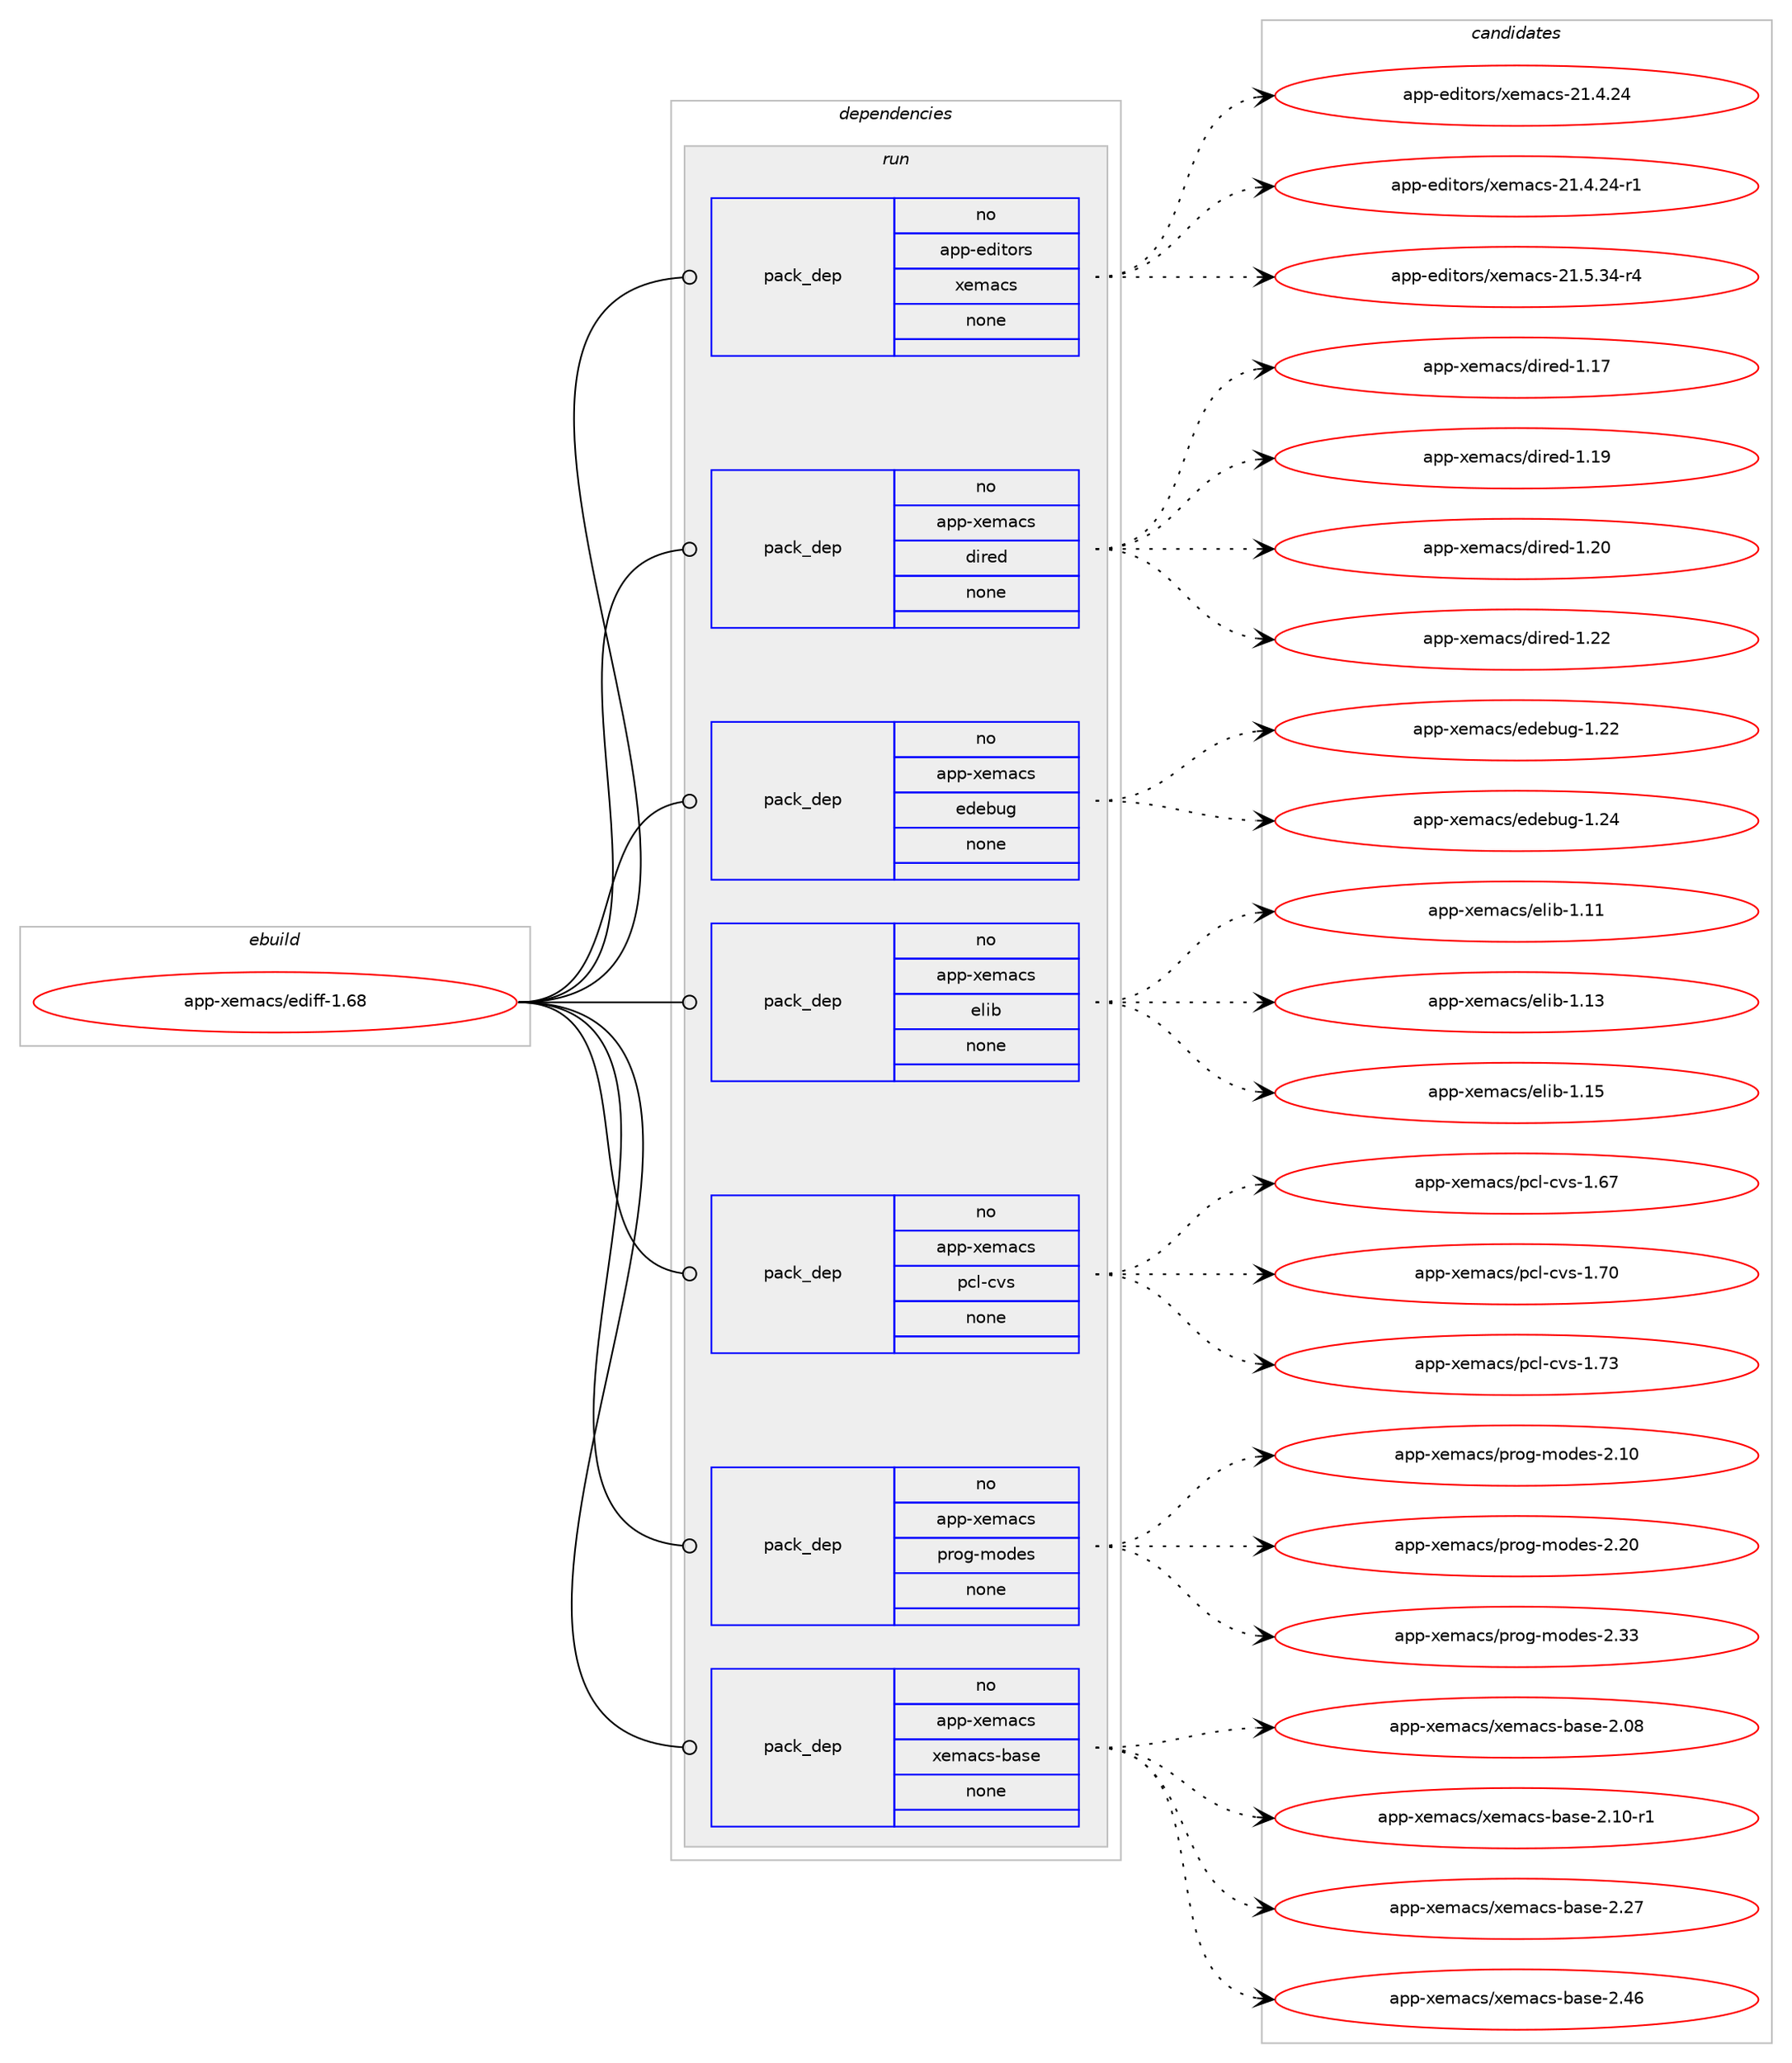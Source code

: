 digraph prolog {

# *************
# Graph options
# *************

newrank=true;
concentrate=true;
compound=true;
graph [rankdir=LR,fontname=Helvetica,fontsize=10,ranksep=1.5];#, ranksep=2.5, nodesep=0.2];
edge  [arrowhead=vee];
node  [fontname=Helvetica,fontsize=10];

# **********
# The ebuild
# **********

subgraph cluster_leftcol {
color=gray;
rank=same;
label=<<i>ebuild</i>>;
id [label="app-xemacs/ediff-1.68", color=red, width=4, href="../app-xemacs/ediff-1.68.svg"];
}

# ****************
# The dependencies
# ****************

subgraph cluster_midcol {
color=gray;
label=<<i>dependencies</i>>;
subgraph cluster_compile {
fillcolor="#eeeeee";
style=filled;
label=<<i>compile</i>>;
}
subgraph cluster_compileandrun {
fillcolor="#eeeeee";
style=filled;
label=<<i>compile and run</i>>;
}
subgraph cluster_run {
fillcolor="#eeeeee";
style=filled;
label=<<i>run</i>>;
subgraph pack937939 {
dependency1315221 [label=<<TABLE BORDER="0" CELLBORDER="1" CELLSPACING="0" CELLPADDING="4" WIDTH="220"><TR><TD ROWSPAN="6" CELLPADDING="30">pack_dep</TD></TR><TR><TD WIDTH="110">no</TD></TR><TR><TD>app-editors</TD></TR><TR><TD>xemacs</TD></TR><TR><TD>none</TD></TR><TR><TD></TD></TR></TABLE>>, shape=none, color=blue];
}
id:e -> dependency1315221:w [weight=20,style="solid",arrowhead="odot"];
subgraph pack937940 {
dependency1315222 [label=<<TABLE BORDER="0" CELLBORDER="1" CELLSPACING="0" CELLPADDING="4" WIDTH="220"><TR><TD ROWSPAN="6" CELLPADDING="30">pack_dep</TD></TR><TR><TD WIDTH="110">no</TD></TR><TR><TD>app-xemacs</TD></TR><TR><TD>dired</TD></TR><TR><TD>none</TD></TR><TR><TD></TD></TR></TABLE>>, shape=none, color=blue];
}
id:e -> dependency1315222:w [weight=20,style="solid",arrowhead="odot"];
subgraph pack937941 {
dependency1315223 [label=<<TABLE BORDER="0" CELLBORDER="1" CELLSPACING="0" CELLPADDING="4" WIDTH="220"><TR><TD ROWSPAN="6" CELLPADDING="30">pack_dep</TD></TR><TR><TD WIDTH="110">no</TD></TR><TR><TD>app-xemacs</TD></TR><TR><TD>edebug</TD></TR><TR><TD>none</TD></TR><TR><TD></TD></TR></TABLE>>, shape=none, color=blue];
}
id:e -> dependency1315223:w [weight=20,style="solid",arrowhead="odot"];
subgraph pack937942 {
dependency1315224 [label=<<TABLE BORDER="0" CELLBORDER="1" CELLSPACING="0" CELLPADDING="4" WIDTH="220"><TR><TD ROWSPAN="6" CELLPADDING="30">pack_dep</TD></TR><TR><TD WIDTH="110">no</TD></TR><TR><TD>app-xemacs</TD></TR><TR><TD>elib</TD></TR><TR><TD>none</TD></TR><TR><TD></TD></TR></TABLE>>, shape=none, color=blue];
}
id:e -> dependency1315224:w [weight=20,style="solid",arrowhead="odot"];
subgraph pack937943 {
dependency1315225 [label=<<TABLE BORDER="0" CELLBORDER="1" CELLSPACING="0" CELLPADDING="4" WIDTH="220"><TR><TD ROWSPAN="6" CELLPADDING="30">pack_dep</TD></TR><TR><TD WIDTH="110">no</TD></TR><TR><TD>app-xemacs</TD></TR><TR><TD>pcl-cvs</TD></TR><TR><TD>none</TD></TR><TR><TD></TD></TR></TABLE>>, shape=none, color=blue];
}
id:e -> dependency1315225:w [weight=20,style="solid",arrowhead="odot"];
subgraph pack937944 {
dependency1315226 [label=<<TABLE BORDER="0" CELLBORDER="1" CELLSPACING="0" CELLPADDING="4" WIDTH="220"><TR><TD ROWSPAN="6" CELLPADDING="30">pack_dep</TD></TR><TR><TD WIDTH="110">no</TD></TR><TR><TD>app-xemacs</TD></TR><TR><TD>prog-modes</TD></TR><TR><TD>none</TD></TR><TR><TD></TD></TR></TABLE>>, shape=none, color=blue];
}
id:e -> dependency1315226:w [weight=20,style="solid",arrowhead="odot"];
subgraph pack937945 {
dependency1315227 [label=<<TABLE BORDER="0" CELLBORDER="1" CELLSPACING="0" CELLPADDING="4" WIDTH="220"><TR><TD ROWSPAN="6" CELLPADDING="30">pack_dep</TD></TR><TR><TD WIDTH="110">no</TD></TR><TR><TD>app-xemacs</TD></TR><TR><TD>xemacs-base</TD></TR><TR><TD>none</TD></TR><TR><TD></TD></TR></TABLE>>, shape=none, color=blue];
}
id:e -> dependency1315227:w [weight=20,style="solid",arrowhead="odot"];
}
}

# **************
# The candidates
# **************

subgraph cluster_choices {
rank=same;
color=gray;
label=<<i>candidates</i>>;

subgraph choice937939 {
color=black;
nodesep=1;
choice97112112451011001051161111141154712010110997991154550494652465052 [label="app-editors/xemacs-21.4.24", color=red, width=4,href="../app-editors/xemacs-21.4.24.svg"];
choice971121124510110010511611111411547120101109979911545504946524650524511449 [label="app-editors/xemacs-21.4.24-r1", color=red, width=4,href="../app-editors/xemacs-21.4.24-r1.svg"];
choice971121124510110010511611111411547120101109979911545504946534651524511452 [label="app-editors/xemacs-21.5.34-r4", color=red, width=4,href="../app-editors/xemacs-21.5.34-r4.svg"];
dependency1315221:e -> choice97112112451011001051161111141154712010110997991154550494652465052:w [style=dotted,weight="100"];
dependency1315221:e -> choice971121124510110010511611111411547120101109979911545504946524650524511449:w [style=dotted,weight="100"];
dependency1315221:e -> choice971121124510110010511611111411547120101109979911545504946534651524511452:w [style=dotted,weight="100"];
}
subgraph choice937940 {
color=black;
nodesep=1;
choice97112112451201011099799115471001051141011004549464955 [label="app-xemacs/dired-1.17", color=red, width=4,href="../app-xemacs/dired-1.17.svg"];
choice97112112451201011099799115471001051141011004549464957 [label="app-xemacs/dired-1.19", color=red, width=4,href="../app-xemacs/dired-1.19.svg"];
choice97112112451201011099799115471001051141011004549465048 [label="app-xemacs/dired-1.20", color=red, width=4,href="../app-xemacs/dired-1.20.svg"];
choice97112112451201011099799115471001051141011004549465050 [label="app-xemacs/dired-1.22", color=red, width=4,href="../app-xemacs/dired-1.22.svg"];
dependency1315222:e -> choice97112112451201011099799115471001051141011004549464955:w [style=dotted,weight="100"];
dependency1315222:e -> choice97112112451201011099799115471001051141011004549464957:w [style=dotted,weight="100"];
dependency1315222:e -> choice97112112451201011099799115471001051141011004549465048:w [style=dotted,weight="100"];
dependency1315222:e -> choice97112112451201011099799115471001051141011004549465050:w [style=dotted,weight="100"];
}
subgraph choice937941 {
color=black;
nodesep=1;
choice9711211245120101109979911547101100101981171034549465050 [label="app-xemacs/edebug-1.22", color=red, width=4,href="../app-xemacs/edebug-1.22.svg"];
choice9711211245120101109979911547101100101981171034549465052 [label="app-xemacs/edebug-1.24", color=red, width=4,href="../app-xemacs/edebug-1.24.svg"];
dependency1315223:e -> choice9711211245120101109979911547101100101981171034549465050:w [style=dotted,weight="100"];
dependency1315223:e -> choice9711211245120101109979911547101100101981171034549465052:w [style=dotted,weight="100"];
}
subgraph choice937942 {
color=black;
nodesep=1;
choice9711211245120101109979911547101108105984549464949 [label="app-xemacs/elib-1.11", color=red, width=4,href="../app-xemacs/elib-1.11.svg"];
choice9711211245120101109979911547101108105984549464951 [label="app-xemacs/elib-1.13", color=red, width=4,href="../app-xemacs/elib-1.13.svg"];
choice9711211245120101109979911547101108105984549464953 [label="app-xemacs/elib-1.15", color=red, width=4,href="../app-xemacs/elib-1.15.svg"];
dependency1315224:e -> choice9711211245120101109979911547101108105984549464949:w [style=dotted,weight="100"];
dependency1315224:e -> choice9711211245120101109979911547101108105984549464951:w [style=dotted,weight="100"];
dependency1315224:e -> choice9711211245120101109979911547101108105984549464953:w [style=dotted,weight="100"];
}
subgraph choice937943 {
color=black;
nodesep=1;
choice97112112451201011099799115471129910845991181154549465455 [label="app-xemacs/pcl-cvs-1.67", color=red, width=4,href="../app-xemacs/pcl-cvs-1.67.svg"];
choice97112112451201011099799115471129910845991181154549465548 [label="app-xemacs/pcl-cvs-1.70", color=red, width=4,href="../app-xemacs/pcl-cvs-1.70.svg"];
choice97112112451201011099799115471129910845991181154549465551 [label="app-xemacs/pcl-cvs-1.73", color=red, width=4,href="../app-xemacs/pcl-cvs-1.73.svg"];
dependency1315225:e -> choice97112112451201011099799115471129910845991181154549465455:w [style=dotted,weight="100"];
dependency1315225:e -> choice97112112451201011099799115471129910845991181154549465548:w [style=dotted,weight="100"];
dependency1315225:e -> choice97112112451201011099799115471129910845991181154549465551:w [style=dotted,weight="100"];
}
subgraph choice937944 {
color=black;
nodesep=1;
choice9711211245120101109979911547112114111103451091111001011154550464948 [label="app-xemacs/prog-modes-2.10", color=red, width=4,href="../app-xemacs/prog-modes-2.10.svg"];
choice9711211245120101109979911547112114111103451091111001011154550465048 [label="app-xemacs/prog-modes-2.20", color=red, width=4,href="../app-xemacs/prog-modes-2.20.svg"];
choice9711211245120101109979911547112114111103451091111001011154550465151 [label="app-xemacs/prog-modes-2.33", color=red, width=4,href="../app-xemacs/prog-modes-2.33.svg"];
dependency1315226:e -> choice9711211245120101109979911547112114111103451091111001011154550464948:w [style=dotted,weight="100"];
dependency1315226:e -> choice9711211245120101109979911547112114111103451091111001011154550465048:w [style=dotted,weight="100"];
dependency1315226:e -> choice9711211245120101109979911547112114111103451091111001011154550465151:w [style=dotted,weight="100"];
}
subgraph choice937945 {
color=black;
nodesep=1;
choice971121124512010110997991154712010110997991154598971151014550464856 [label="app-xemacs/xemacs-base-2.08", color=red, width=4,href="../app-xemacs/xemacs-base-2.08.svg"];
choice9711211245120101109979911547120101109979911545989711510145504649484511449 [label="app-xemacs/xemacs-base-2.10-r1", color=red, width=4,href="../app-xemacs/xemacs-base-2.10-r1.svg"];
choice971121124512010110997991154712010110997991154598971151014550465055 [label="app-xemacs/xemacs-base-2.27", color=red, width=4,href="../app-xemacs/xemacs-base-2.27.svg"];
choice971121124512010110997991154712010110997991154598971151014550465254 [label="app-xemacs/xemacs-base-2.46", color=red, width=4,href="../app-xemacs/xemacs-base-2.46.svg"];
dependency1315227:e -> choice971121124512010110997991154712010110997991154598971151014550464856:w [style=dotted,weight="100"];
dependency1315227:e -> choice9711211245120101109979911547120101109979911545989711510145504649484511449:w [style=dotted,weight="100"];
dependency1315227:e -> choice971121124512010110997991154712010110997991154598971151014550465055:w [style=dotted,weight="100"];
dependency1315227:e -> choice971121124512010110997991154712010110997991154598971151014550465254:w [style=dotted,weight="100"];
}
}

}

